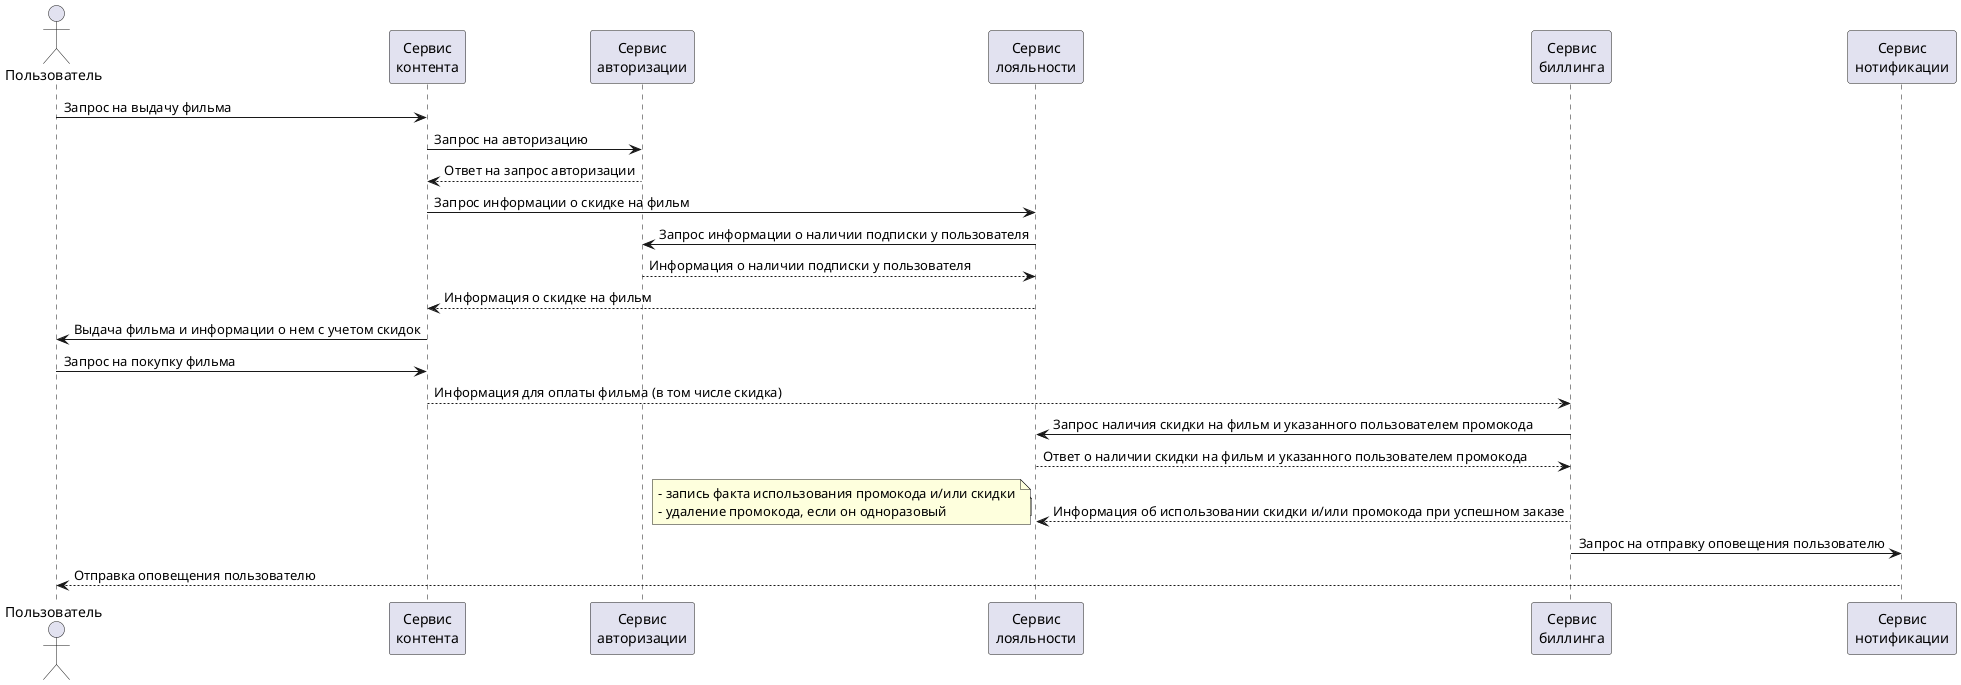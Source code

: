 @startuml
actor Пользователь as User
participant "Сервис\nконтента" as ContentService
participant "Сервис\nавторизации" as AuthService
participant "Сервис\nлояльности" as LoyaltyService
participant "Сервис\nбиллинга" as BillingService
participant "Сервис\nнотификации" as NotificationService

User -> ContentService: Запрос на выдачу фильма
ContentService -> AuthService: Запрос на авторизацию
AuthService --> ContentService: Ответ на запрос авторизации
ContentService -> LoyaltyService: Запрос информации о скидке на фильм
LoyaltyService -> AuthService: Запрос информации о наличии подписки у пользователя
AuthService --> LoyaltyService: Информация о наличии подписки у пользователя
LoyaltyService --> ContentService: Информация о скидке на фильм
ContentService -> User: Выдача фильма и информации о нем с учетом скидок

User -> ContentService: Запрос на покупку фильма


ContentService --> BillingService: Информация для оплаты фильма (в том числе скидка)
BillingService -> LoyaltyService: Запрос наличия скидки на фильм и указанного пользователем промокода
LoyaltyService --> BillingService: Ответ о наличии скидки на фильм и указанного пользователем промокода

BillingService --> LoyaltyService: Информация об использовании скидки и/или промокода при успешном заказе
note left: удаление промокода, если он одноразовый
note left
- запись факта использования промокода и/или скидки
- удаление промокода, если он одноразовый
end note
BillingService -> NotificationService: Запрос на отправку оповещения пользователю
NotificationService --> User: Отправка оповещения пользователю
@enduml